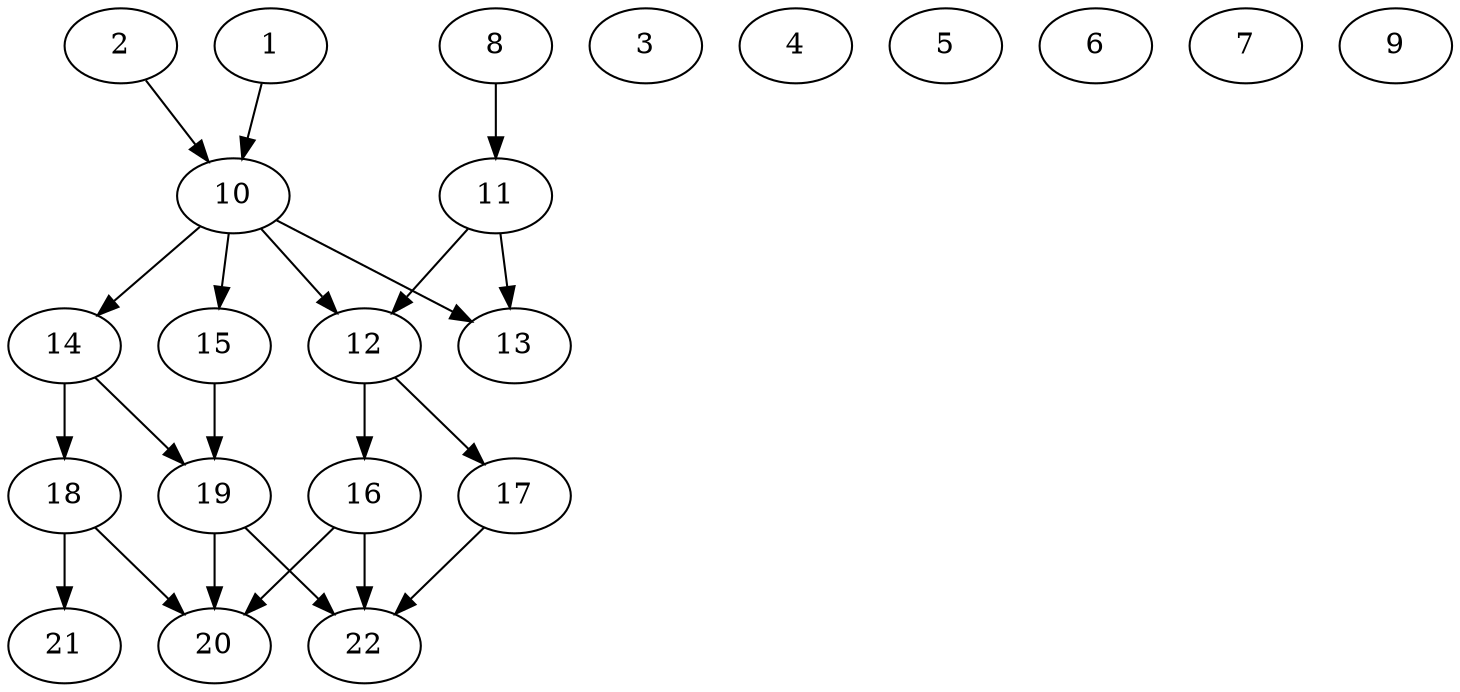 // DAG (tier=2-normal, mode=data, n=22, ccr=0.449, fat=0.620, density=0.581, regular=0.412, jump=0.154, mindata=2097152, maxdata=16777216)
// DAG automatically generated by daggen at Sun Aug 24 16:33:34 2025
// /home/ermia/Project/Environments/daggen/bin/daggen --dot --ccr 0.449 --fat 0.620 --regular 0.412 --density 0.581 --jump 0.154 --mindata 2097152 --maxdata 16777216 -n 22 
digraph G {
  1 [size="2607114400449732608", alpha="0.09", expect_size="1303557200224866304"]
  1 -> 10 [size ="1734874536869888"]
  2 [size="2146040062075314", alpha="0.20", expect_size="1073020031037657"]
  2 -> 10 [size ="83183123038208"]
  3 [size="403144626168194752", alpha="0.00", expect_size="201572313084097376"]
  4 [size="53691994086029832", alpha="0.00", expect_size="26845997043014916"]
  5 [size="25424633616247824", alpha="0.13", expect_size="12712316808123912"]
  6 [size="562218322922307584000", alpha="0.14", expect_size="281109161461153792000"]
  7 [size="21993533053984384", alpha="0.17", expect_size="10996766526992192"]
  8 [size="539512182669312000000", alpha="0.05", expect_size="269756091334656000000"]
  8 -> 11 [size ="530180997120000"]
  9 [size="405465868265794306048", alpha="0.09", expect_size="202732934132897153024"]
  10 [size="2733766919465149952", alpha="0.16", expect_size="1366883459732574976"]
  10 -> 12 [size ="1089609790390272"]
  10 -> 13 [size ="1089609790390272"]
  10 -> 14 [size ="1089609790390272"]
  10 -> 15 [size ="1089609790390272"]
  11 [size="20563987028481636", alpha="0.13", expect_size="10281993514240818"]
  11 -> 12 [size ="1279037099999232"]
  11 -> 13 [size ="1279037099999232"]
  12 [size="1105549091863229312", alpha="0.08", expect_size="552774545931614656"]
  12 -> 16 [size ="636686488829952"]
  12 -> 17 [size ="636686488829952"]
  13 [size="1002968798623327488", alpha="0.01", expect_size="501484399311663744"]
  14 [size="166645218159861170176", alpha="0.20", expect_size="83322609079930585088"]
  14 -> 18 [size ="242261958852608"]
  14 -> 19 [size ="242261958852608"]
  15 [size="1451015671371936000", alpha="0.01", expect_size="725507835685968000"]
  15 -> 19 [size ="1061683200000000"]
  16 [size="309820373280581746688", alpha="0.14", expect_size="154910186640290873344"]
  16 -> 20 [size ="366294138355712"]
  16 -> 22 [size ="366294138355712"]
  17 [size="63198655896791760", alpha="0.16", expect_size="31599327948395880"]
  17 -> 22 [size ="133346730442752"]
  18 [size="3153121568554722304", alpha="0.12", expect_size="1576560784277361152"]
  18 -> 20 [size ="1737771022548992"]
  18 -> 21 [size ="1737771022548992"]
  19 [size="1740969474652141568", alpha="0.03", expect_size="870484737326070784"]
  19 -> 20 [size ="1171992556339200"]
  19 -> 22 [size ="1171992556339200"]
  20 [size="4122796913587436650496", alpha="0.11", expect_size="2061398456793718325248"]
  21 [size="105745441715145146368", alpha="0.08", expect_size="52872720857572573184"]
  22 [size="3047164977323403", alpha="0.15", expect_size="1523582488661701"]
}